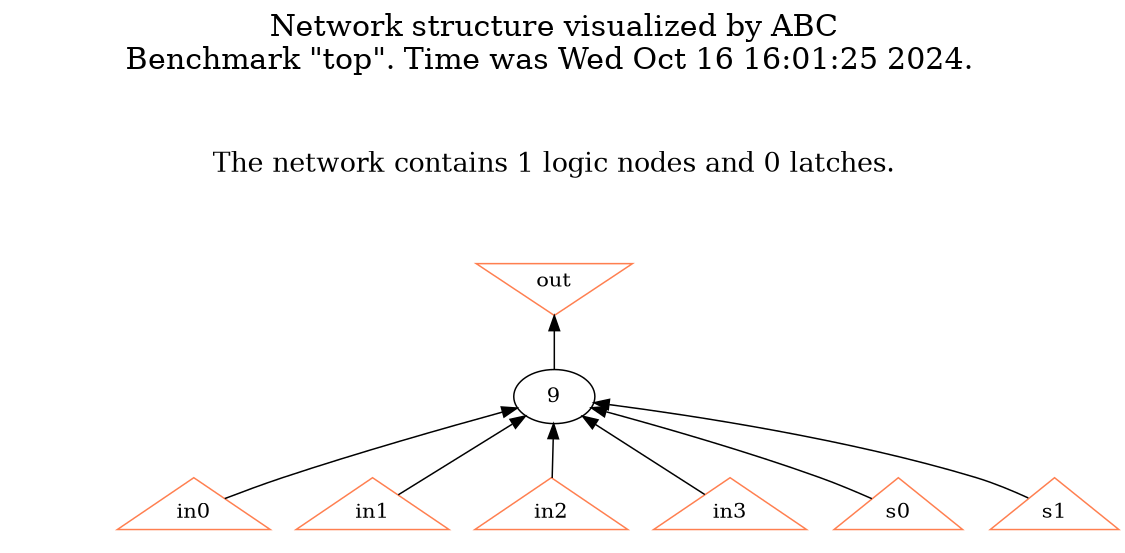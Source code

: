 # Network structure generated by ABC

digraph network {
size = "7.5,10";
center = true;
edge [dir = back];

{
  node [shape = plaintext];
  edge [style = invis];
  LevelTitle1 [label=""];
  LevelTitle2 [label=""];
  Level2 [label = ""];
  Level1 [label = ""];
  Level0 [label = ""];
  LevelTitle1 ->  LevelTitle2 ->  Level2 ->  Level1 ->  Level0;
}

{
  rank = same;
  LevelTitle1;
  title1 [shape=plaintext,
          fontsize=20,
          fontname = "Times-Roman",
          label="Network structure visualized by ABC\nBenchmark \"top\". Time was Wed Oct 16 16:01:25 2024. "
         ];
}

{
  rank = same;
  LevelTitle2;
  title2 [shape=plaintext,
          fontsize=18,
          fontname = "Times-Roman",
          label="The network contains 1 logic nodes and 0 latches.\n"
         ];
}

{
  rank = same;
  Level2;
  Node7 [label = "out", shape = invtriangle, color = coral, fillcolor = coral];
}

{
  rank = same;
  Level1;
  Node9 [label = "9\n", shape = ellipse];
}

{
  rank = same;
  Level0;
  Node1 [label = "in0", shape = triangle, color = coral, fillcolor = coral];
  Node2 [label = "in1", shape = triangle, color = coral, fillcolor = coral];
  Node3 [label = "in2", shape = triangle, color = coral, fillcolor = coral];
  Node4 [label = "in3", shape = triangle, color = coral, fillcolor = coral];
  Node5 [label = "s0", shape = triangle, color = coral, fillcolor = coral];
  Node6 [label = "s1", shape = triangle, color = coral, fillcolor = coral];
}

title1 -> title2 [style = invis];
title2 -> Node7 [style = invis];
Node7 -> Node9 [style = solid];
Node9 -> Node1 [style = solid];
Node9 -> Node2 [style = solid];
Node9 -> Node3 [style = solid];
Node9 -> Node4 [style = solid];
Node9 -> Node5 [style = solid];
Node9 -> Node6 [style = solid];
}

